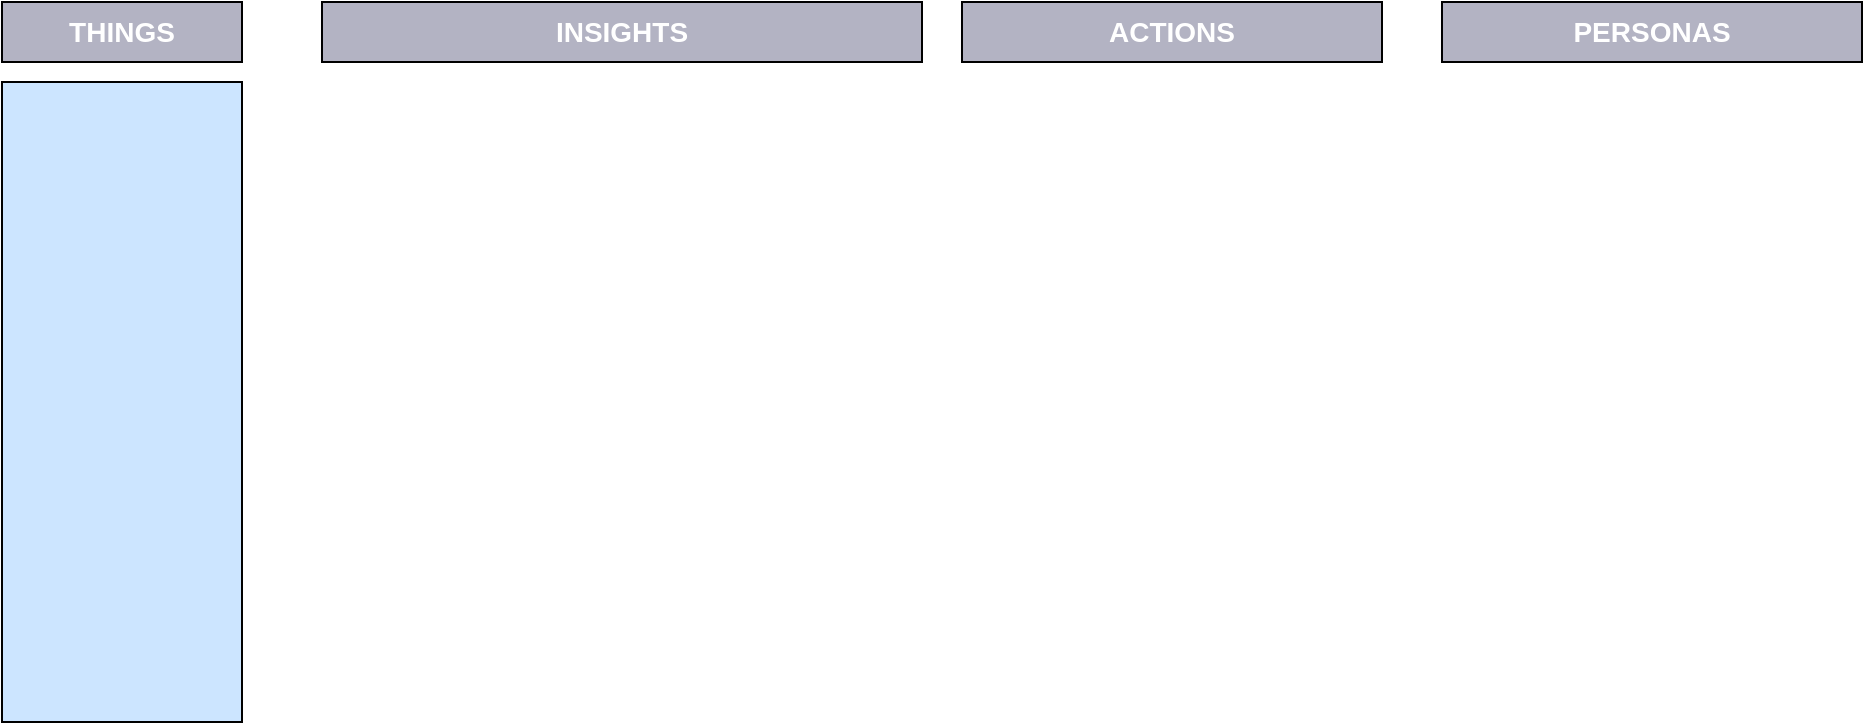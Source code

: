 <mxfile version="13.7.5" type="github">
  <diagram id="di8rolS0qeRZQA17BT-a" name="Page-1">
    <mxGraphModel dx="1662" dy="794" grid="1" gridSize="10" guides="1" tooltips="1" connect="1" arrows="1" fold="1" page="1" pageScale="1" pageWidth="850" pageHeight="1100" math="0" shadow="0">
      <root>
        <mxCell id="0" />
        <mxCell id="1" parent="0" />
        <mxCell id="xPFKDUs52WrZhcujDVJS-4" value="" style="group" vertex="1" connectable="0" parent="1">
          <mxGeometry x="40" y="200" width="120" height="30" as="geometry" />
        </mxCell>
        <mxCell id="xPFKDUs52WrZhcujDVJS-1" value="" style="rounded=0;whiteSpace=wrap;html=1;fillColor=#B3B3C3;" vertex="1" parent="xPFKDUs52WrZhcujDVJS-4">
          <mxGeometry width="120" height="30" as="geometry" />
        </mxCell>
        <mxCell id="xPFKDUs52WrZhcujDVJS-2" value="&lt;font color=&quot;#ffffff&quot; style=&quot;font-size: 14px&quot;&gt;&lt;b&gt;THINGS&lt;/b&gt;&lt;/font&gt;" style="text;html=1;strokeColor=none;fillColor=none;align=center;verticalAlign=middle;whiteSpace=wrap;rounded=0;" vertex="1" parent="xPFKDUs52WrZhcujDVJS-4">
          <mxGeometry y="7.5" width="120" height="15" as="geometry" />
        </mxCell>
        <mxCell id="xPFKDUs52WrZhcujDVJS-3" style="edgeStyle=orthogonalEdgeStyle;rounded=0;orthogonalLoop=1;jettySize=auto;html=1;exitX=0.5;exitY=1;exitDx=0;exitDy=0;" edge="1" parent="xPFKDUs52WrZhcujDVJS-4" source="xPFKDUs52WrZhcujDVJS-2" target="xPFKDUs52WrZhcujDVJS-2">
          <mxGeometry relative="1" as="geometry" />
        </mxCell>
        <mxCell id="xPFKDUs52WrZhcujDVJS-5" value="" style="group" vertex="1" connectable="0" parent="1">
          <mxGeometry x="200" y="200" width="300" height="30" as="geometry" />
        </mxCell>
        <mxCell id="xPFKDUs52WrZhcujDVJS-6" value="" style="rounded=0;whiteSpace=wrap;html=1;fillColor=#B3B3C3;" vertex="1" parent="xPFKDUs52WrZhcujDVJS-5">
          <mxGeometry width="300" height="30" as="geometry" />
        </mxCell>
        <mxCell id="xPFKDUs52WrZhcujDVJS-7" value="&lt;font color=&quot;#ffffff&quot; style=&quot;font-size: 14px&quot;&gt;&lt;b&gt;INSIGHTS&lt;/b&gt;&lt;/font&gt;" style="text;html=1;strokeColor=none;fillColor=none;align=center;verticalAlign=middle;whiteSpace=wrap;rounded=0;" vertex="1" parent="xPFKDUs52WrZhcujDVJS-5">
          <mxGeometry y="7.5" width="300" height="15" as="geometry" />
        </mxCell>
        <mxCell id="xPFKDUs52WrZhcujDVJS-8" style="edgeStyle=orthogonalEdgeStyle;rounded=0;orthogonalLoop=1;jettySize=auto;html=1;exitX=0.5;exitY=1;exitDx=0;exitDy=0;" edge="1" parent="xPFKDUs52WrZhcujDVJS-5" source="xPFKDUs52WrZhcujDVJS-7" target="xPFKDUs52WrZhcujDVJS-7">
          <mxGeometry relative="1" as="geometry" />
        </mxCell>
        <mxCell id="xPFKDUs52WrZhcujDVJS-9" value="" style="group" vertex="1" connectable="0" parent="1">
          <mxGeometry x="520" y="200" width="210" height="30" as="geometry" />
        </mxCell>
        <mxCell id="xPFKDUs52WrZhcujDVJS-10" value="" style="rounded=0;whiteSpace=wrap;html=1;fillColor=#B3B3C3;" vertex="1" parent="xPFKDUs52WrZhcujDVJS-9">
          <mxGeometry width="210" height="30" as="geometry" />
        </mxCell>
        <mxCell id="xPFKDUs52WrZhcujDVJS-11" value="&lt;font color=&quot;#ffffff&quot; style=&quot;font-size: 14px&quot;&gt;&lt;b&gt;ACTIONS&lt;/b&gt;&lt;/font&gt;" style="text;html=1;strokeColor=none;fillColor=none;align=center;verticalAlign=middle;whiteSpace=wrap;rounded=0;" vertex="1" parent="xPFKDUs52WrZhcujDVJS-9">
          <mxGeometry y="7.5" width="210" height="15" as="geometry" />
        </mxCell>
        <mxCell id="xPFKDUs52WrZhcujDVJS-12" style="edgeStyle=orthogonalEdgeStyle;rounded=0;orthogonalLoop=1;jettySize=auto;html=1;exitX=0.5;exitY=1;exitDx=0;exitDy=0;" edge="1" parent="xPFKDUs52WrZhcujDVJS-9" source="xPFKDUs52WrZhcujDVJS-11" target="xPFKDUs52WrZhcujDVJS-11">
          <mxGeometry relative="1" as="geometry" />
        </mxCell>
        <mxCell id="xPFKDUs52WrZhcujDVJS-13" value="" style="group" vertex="1" connectable="0" parent="1">
          <mxGeometry x="760" y="200" width="210" height="30" as="geometry" />
        </mxCell>
        <mxCell id="xPFKDUs52WrZhcujDVJS-14" value="" style="rounded=0;whiteSpace=wrap;html=1;fillColor=#B3B3C3;" vertex="1" parent="xPFKDUs52WrZhcujDVJS-13">
          <mxGeometry width="210" height="30" as="geometry" />
        </mxCell>
        <mxCell id="xPFKDUs52WrZhcujDVJS-15" value="&lt;font color=&quot;#ffffff&quot; style=&quot;font-size: 14px&quot;&gt;&lt;b&gt;PERSONAS&lt;/b&gt;&lt;/font&gt;" style="text;html=1;strokeColor=none;fillColor=none;align=center;verticalAlign=middle;whiteSpace=wrap;rounded=0;" vertex="1" parent="xPFKDUs52WrZhcujDVJS-13">
          <mxGeometry y="7.5" width="210" height="15" as="geometry" />
        </mxCell>
        <mxCell id="xPFKDUs52WrZhcujDVJS-16" style="edgeStyle=orthogonalEdgeStyle;rounded=0;orthogonalLoop=1;jettySize=auto;html=1;exitX=0.5;exitY=1;exitDx=0;exitDy=0;" edge="1" parent="xPFKDUs52WrZhcujDVJS-13" source="xPFKDUs52WrZhcujDVJS-15" target="xPFKDUs52WrZhcujDVJS-15">
          <mxGeometry relative="1" as="geometry" />
        </mxCell>
        <mxCell id="xPFKDUs52WrZhcujDVJS-19" value="" style="rounded=0;whiteSpace=wrap;html=1;fillColor=#CCE5FF;" vertex="1" parent="1">
          <mxGeometry x="40" y="240" width="120" height="320" as="geometry" />
        </mxCell>
      </root>
    </mxGraphModel>
  </diagram>
</mxfile>
